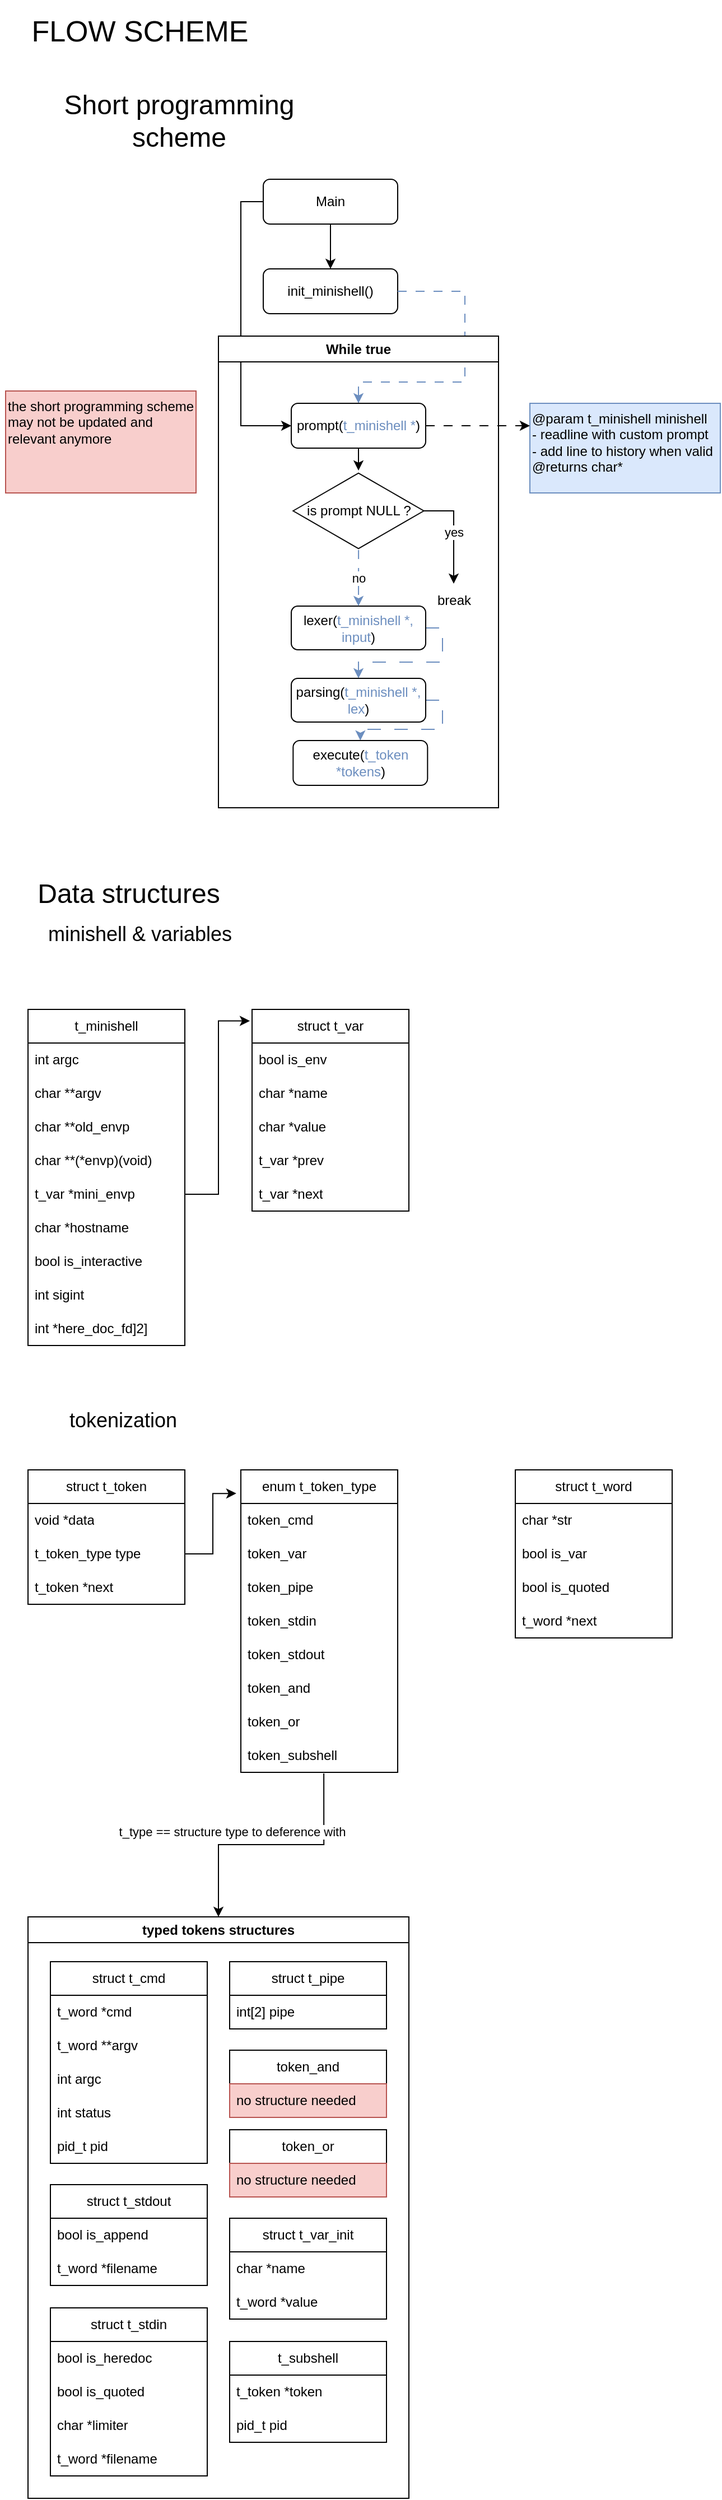 <mxfile compressed="true" version="24.3.1" type="github"><diagram id="C5RBs43oDa-KdzZeNtuy" name="Page-1"><mxGraphModel dx="2026" dy="1111" grid="1" gridSize="10" guides="1" tooltips="1" connect="1" arrows="1" fold="1" page="1" pageScale="1" pageWidth="827" pageHeight="1169" math="0" shadow="0"><root><mxCell id="WIyWlLk6GJQsqaUBKTNV-0"/><mxCell id="WIyWlLk6GJQsqaUBKTNV-1" parent="WIyWlLk6GJQsqaUBKTNV-0"/><mxCell id="8lIrnG6Qchuyu_sO5e7m-0" style="edgeStyle=orthogonalEdgeStyle;rounded=0;orthogonalLoop=1;jettySize=auto;html=1;entryX=0.5;entryY=0;entryDx=0;entryDy=0;" parent="WIyWlLk6GJQsqaUBKTNV-1" source="8lIrnG6Qchuyu_sO5e7m-2" target="8lIrnG6Qchuyu_sO5e7m-3" edge="1"><mxGeometry relative="1" as="geometry"/></mxCell><mxCell id="8lIrnG6Qchuyu_sO5e7m-1" style="edgeStyle=orthogonalEdgeStyle;rounded=0;orthogonalLoop=1;jettySize=auto;html=1;entryX=0;entryY=0.5;entryDx=0;entryDy=0;" parent="WIyWlLk6GJQsqaUBKTNV-1" source="8lIrnG6Qchuyu_sO5e7m-2" target="8lIrnG6Qchuyu_sO5e7m-8" edge="1"><mxGeometry relative="1" as="geometry"><Array as="points"><mxPoint x="230" y="200"/><mxPoint x="230" y="400"/></Array></mxGeometry></mxCell><mxCell id="8lIrnG6Qchuyu_sO5e7m-2" value="Main" style="rounded=1;whiteSpace=wrap;html=1;fontSize=12;glass=0;strokeWidth=1;shadow=0;" parent="WIyWlLk6GJQsqaUBKTNV-1" vertex="1"><mxGeometry x="250" y="180" width="120" height="40" as="geometry"/></mxCell><mxCell id="8lIrnG6Qchuyu_sO5e7m-3" value="init_minishell()" style="rounded=1;whiteSpace=wrap;html=1;fontSize=12;glass=0;strokeWidth=1;shadow=0;" parent="WIyWlLk6GJQsqaUBKTNV-1" vertex="1"><mxGeometry x="250" y="260" width="120" height="40" as="geometry"/></mxCell><mxCell id="8lIrnG6Qchuyu_sO5e7m-4" style="edgeStyle=orthogonalEdgeStyle;rounded=0;orthogonalLoop=1;jettySize=auto;html=1;entryX=0.5;entryY=0;entryDx=0;entryDy=0;dashed=1;dashPattern=8 8;fillColor=#dae8fc;strokeColor=#6c8ebf;exitX=1;exitY=0.5;exitDx=0;exitDy=0;" parent="WIyWlLk6GJQsqaUBKTNV-1" source="8lIrnG6Qchuyu_sO5e7m-3" target="8lIrnG6Qchuyu_sO5e7m-8" edge="1"><mxGeometry relative="1" as="geometry"><Array as="points"><mxPoint x="430" y="280"/><mxPoint x="430" y="361"/><mxPoint x="335" y="361"/></Array><mxPoint x="490" y="320" as="sourcePoint"/></mxGeometry></mxCell><mxCell id="8lIrnG6Qchuyu_sO5e7m-5" value="&lt;div&gt;@param t_minishell minishell&lt;/div&gt;- readline with custom prompt&lt;div&gt;- add line to history when valid&lt;/div&gt;&lt;div&gt;@returns char*&lt;/div&gt;" style="rounded=0;whiteSpace=wrap;html=1;fillColor=#DAE8FC;strokeColor=#6c8ebf;verticalAlign=top;align=left;" parent="WIyWlLk6GJQsqaUBKTNV-1" vertex="1"><mxGeometry x="488" y="380" width="170" height="80" as="geometry"/></mxCell><mxCell id="8lIrnG6Qchuyu_sO5e7m-6" value="While true" style="swimlane;whiteSpace=wrap;html=1;" parent="WIyWlLk6GJQsqaUBKTNV-1" vertex="1"><mxGeometry x="210" y="320" width="250" height="421" as="geometry"/></mxCell><mxCell id="8lIrnG6Qchuyu_sO5e7m-8" value="prompt(&lt;font color=&quot;#6c8ebf&quot;&gt;t_minishell *&lt;/font&gt;)" style="rounded=1;whiteSpace=wrap;html=1;fontSize=12;glass=0;strokeWidth=1;shadow=0;" parent="8lIrnG6Qchuyu_sO5e7m-6" vertex="1"><mxGeometry x="65" y="60" width="120" height="40" as="geometry"/></mxCell><mxCell id="rGDf7lDJS4Gd0N-bhpG--23" style="edgeStyle=orthogonalEdgeStyle;rounded=0;orthogonalLoop=1;jettySize=auto;html=1;dashed=1;dashPattern=12 12;fillColor=#dae8fc;strokeColor=#6c8ebf;" parent="8lIrnG6Qchuyu_sO5e7m-6" source="AyVhToMz0wR1LevZpcEw-3" target="AyVhToMz0wR1LevZpcEw-4" edge="1"><mxGeometry relative="1" as="geometry"><Array as="points"><mxPoint x="200" y="261"/><mxPoint x="200" y="291"/><mxPoint x="125" y="291"/></Array></mxGeometry></mxCell><mxCell id="AyVhToMz0wR1LevZpcEw-3" value="lexer(&lt;font color=&quot;#6c8ebf&quot;&gt;t_minishell *, input&lt;/font&gt;)" style="rounded=1;whiteSpace=wrap;html=1;fontSize=12;glass=0;strokeWidth=1;shadow=0;" parent="8lIrnG6Qchuyu_sO5e7m-6" vertex="1"><mxGeometry x="65" y="241" width="120" height="39" as="geometry"/></mxCell><mxCell id="rGDf7lDJS4Gd0N-bhpG--24" style="edgeStyle=orthogonalEdgeStyle;rounded=0;orthogonalLoop=1;jettySize=auto;html=1;entryX=0.5;entryY=0;entryDx=0;entryDy=0;fillColor=#dae8fc;strokeColor=#6c8ebf;dashed=1;dashPattern=12 12;" parent="8lIrnG6Qchuyu_sO5e7m-6" source="AyVhToMz0wR1LevZpcEw-4" target="rGDf7lDJS4Gd0N-bhpG--20" edge="1"><mxGeometry relative="1" as="geometry"><Array as="points"><mxPoint x="200" y="325"/><mxPoint x="200" y="351"/><mxPoint x="127" y="351"/></Array></mxGeometry></mxCell><mxCell id="AyVhToMz0wR1LevZpcEw-4" value="parsing(&lt;font color=&quot;#6c8ebf&quot;&gt;t_minishell *, lex&lt;/font&gt;)" style="rounded=1;whiteSpace=wrap;html=1;fontSize=12;glass=0;strokeWidth=1;shadow=0;" parent="8lIrnG6Qchuyu_sO5e7m-6" vertex="1"><mxGeometry x="65" y="305.5" width="120" height="39" as="geometry"/></mxCell><mxCell id="AyVhToMz0wR1LevZpcEw-17" value="no" style="edgeStyle=orthogonalEdgeStyle;rounded=0;orthogonalLoop=1;jettySize=auto;html=1;entryX=0.5;entryY=0;entryDx=0;entryDy=0;fillColor=#dae8fc;strokeColor=#6c8ebf;dashed=1;dashPattern=8 8;" parent="8lIrnG6Qchuyu_sO5e7m-6" source="8lIrnG6Qchuyu_sO5e7m-10" target="AyVhToMz0wR1LevZpcEw-3" edge="1"><mxGeometry relative="1" as="geometry"/></mxCell><mxCell id="AyVhToMz0wR1LevZpcEw-20" value="yes" style="edgeStyle=orthogonalEdgeStyle;rounded=0;orthogonalLoop=1;jettySize=auto;html=1;" parent="8lIrnG6Qchuyu_sO5e7m-6" source="8lIrnG6Qchuyu_sO5e7m-10" target="AyVhToMz0wR1LevZpcEw-15" edge="1"><mxGeometry relative="1" as="geometry"/></mxCell><mxCell id="8lIrnG6Qchuyu_sO5e7m-10" value="is prompt NULL ?" style="html=1;whiteSpace=wrap;aspect=fixed;shape=isoRectangle;" parent="8lIrnG6Qchuyu_sO5e7m-6" vertex="1"><mxGeometry x="66.66" y="121" width="116.67" height="70" as="geometry"/></mxCell><mxCell id="AyVhToMz0wR1LevZpcEw-13" style="edgeStyle=orthogonalEdgeStyle;rounded=0;orthogonalLoop=1;jettySize=auto;html=1;entryX=0.504;entryY=-0.021;entryDx=0;entryDy=0;entryPerimeter=0;" parent="8lIrnG6Qchuyu_sO5e7m-6" source="8lIrnG6Qchuyu_sO5e7m-8" target="8lIrnG6Qchuyu_sO5e7m-10" edge="1"><mxGeometry relative="1" as="geometry"/></mxCell><mxCell id="AyVhToMz0wR1LevZpcEw-15" value="break" style="text;html=1;align=center;verticalAlign=middle;resizable=0;points=[];autosize=1;strokeColor=none;fillColor=none;" parent="8lIrnG6Qchuyu_sO5e7m-6" vertex="1"><mxGeometry x="185" y="221" width="50" height="30" as="geometry"/></mxCell><mxCell id="rGDf7lDJS4Gd0N-bhpG--20" value="execute(&lt;font color=&quot;#6c8ebf&quot;&gt;t_token *tokens&lt;/font&gt;)" style="rounded=1;whiteSpace=wrap;html=1;fontSize=12;glass=0;strokeWidth=1;shadow=0;" parent="8lIrnG6Qchuyu_sO5e7m-6" vertex="1"><mxGeometry x="66.66" y="361" width="120" height="40" as="geometry"/></mxCell><mxCell id="8lIrnG6Qchuyu_sO5e7m-12" style="edgeStyle=orthogonalEdgeStyle;rounded=0;orthogonalLoop=1;jettySize=auto;html=1;entryX=0;entryY=0.25;entryDx=0;entryDy=0;dashed=1;dashPattern=8 8;" parent="WIyWlLk6GJQsqaUBKTNV-1" source="8lIrnG6Qchuyu_sO5e7m-8" target="8lIrnG6Qchuyu_sO5e7m-5" edge="1"><mxGeometry relative="1" as="geometry"/></mxCell><mxCell id="8lIrnG6Qchuyu_sO5e7m-14" value="struct t_token" style="swimlane;fontStyle=0;childLayout=stackLayout;horizontal=1;startSize=30;horizontalStack=0;resizeParent=1;resizeParentMax=0;resizeLast=0;collapsible=1;marginBottom=0;whiteSpace=wrap;html=1;" parent="WIyWlLk6GJQsqaUBKTNV-1" vertex="1"><mxGeometry x="40" y="1332" width="140" height="120" as="geometry"/></mxCell><mxCell id="8lIrnG6Qchuyu_sO5e7m-15" value="void *data" style="text;strokeColor=none;fillColor=none;align=left;verticalAlign=middle;spacingLeft=4;spacingRight=4;overflow=hidden;points=[[0,0.5],[1,0.5]];portConstraint=eastwest;rotatable=0;whiteSpace=wrap;html=1;" parent="8lIrnG6Qchuyu_sO5e7m-14" vertex="1"><mxGeometry y="30" width="140" height="30" as="geometry"/></mxCell><mxCell id="8lIrnG6Qchuyu_sO5e7m-16" value="t_token_type type" style="text;strokeColor=none;fillColor=none;align=left;verticalAlign=middle;spacingLeft=4;spacingRight=4;overflow=hidden;points=[[0,0.5],[1,0.5]];portConstraint=eastwest;rotatable=0;whiteSpace=wrap;html=1;" parent="8lIrnG6Qchuyu_sO5e7m-14" vertex="1"><mxGeometry y="60" width="140" height="30" as="geometry"/></mxCell><mxCell id="8lIrnG6Qchuyu_sO5e7m-18" value="t_token *next" style="text;strokeColor=none;fillColor=none;align=left;verticalAlign=middle;spacingLeft=4;spacingRight=4;overflow=hidden;points=[[0,0.5],[1,0.5]];portConstraint=eastwest;rotatable=0;whiteSpace=wrap;html=1;" parent="8lIrnG6Qchuyu_sO5e7m-14" vertex="1"><mxGeometry y="90" width="140" height="30" as="geometry"/></mxCell><mxCell id="8lIrnG6Qchuyu_sO5e7m-19" value="t_type == structure type to deference with" style="edgeStyle=orthogonalEdgeStyle;rounded=0;orthogonalLoop=1;jettySize=auto;html=1;entryX=0.5;entryY=0;entryDx=0;entryDy=0;exitX=0.529;exitY=1.033;exitDx=0;exitDy=0;exitPerimeter=0;" parent="WIyWlLk6GJQsqaUBKTNV-1" source="8lIrnG6Qchuyu_sO5e7m-28" target="8lIrnG6Qchuyu_sO5e7m-30" edge="1"><mxGeometry x="0.316" y="-12" relative="1" as="geometry"><mxPoint x="348" y="1641" as="sourcePoint"/><mxPoint as="offset"/></mxGeometry></mxCell><mxCell id="8lIrnG6Qchuyu_sO5e7m-20" value="enum t_token_type" style="swimlane;fontStyle=0;childLayout=stackLayout;horizontal=1;startSize=30;horizontalStack=0;resizeParent=1;resizeParentMax=0;resizeLast=0;collapsible=1;marginBottom=0;whiteSpace=wrap;html=1;" parent="WIyWlLk6GJQsqaUBKTNV-1" vertex="1"><mxGeometry x="230" y="1332" width="140" height="270" as="geometry"/></mxCell><mxCell id="8lIrnG6Qchuyu_sO5e7m-21" value="token_cmd" style="text;strokeColor=none;fillColor=none;align=left;verticalAlign=middle;spacingLeft=4;spacingRight=4;overflow=hidden;points=[[0,0.5],[1,0.5]];portConstraint=eastwest;rotatable=0;whiteSpace=wrap;html=1;" parent="8lIrnG6Qchuyu_sO5e7m-20" vertex="1"><mxGeometry y="30" width="140" height="30" as="geometry"/></mxCell><mxCell id="8lIrnG6Qchuyu_sO5e7m-92" value="token_var" style="text;strokeColor=none;fillColor=none;align=left;verticalAlign=middle;spacingLeft=4;spacingRight=4;overflow=hidden;points=[[0,0.5],[1,0.5]];portConstraint=eastwest;rotatable=0;whiteSpace=wrap;html=1;" parent="8lIrnG6Qchuyu_sO5e7m-20" vertex="1"><mxGeometry y="60" width="140" height="30" as="geometry"/></mxCell><mxCell id="8lIrnG6Qchuyu_sO5e7m-23" value="token_pipe" style="text;strokeColor=none;fillColor=none;align=left;verticalAlign=middle;spacingLeft=4;spacingRight=4;overflow=hidden;points=[[0,0.5],[1,0.5]];portConstraint=eastwest;rotatable=0;whiteSpace=wrap;html=1;" parent="8lIrnG6Qchuyu_sO5e7m-20" vertex="1"><mxGeometry y="90" width="140" height="30" as="geometry"/></mxCell><mxCell id="8lIrnG6Qchuyu_sO5e7m-24" value="token_stdin" style="text;strokeColor=none;fillColor=none;align=left;verticalAlign=middle;spacingLeft=4;spacingRight=4;overflow=hidden;points=[[0,0.5],[1,0.5]];portConstraint=eastwest;rotatable=0;whiteSpace=wrap;html=1;" parent="8lIrnG6Qchuyu_sO5e7m-20" vertex="1"><mxGeometry y="120" width="140" height="30" as="geometry"/></mxCell><mxCell id="8lIrnG6Qchuyu_sO5e7m-25" value="token_stdout" style="text;strokeColor=none;fillColor=none;align=left;verticalAlign=middle;spacingLeft=4;spacingRight=4;overflow=hidden;points=[[0,0.5],[1,0.5]];portConstraint=eastwest;rotatable=0;whiteSpace=wrap;html=1;" parent="8lIrnG6Qchuyu_sO5e7m-20" vertex="1"><mxGeometry y="150" width="140" height="30" as="geometry"/></mxCell><mxCell id="8lIrnG6Qchuyu_sO5e7m-26" value="token_and" style="text;strokeColor=none;fillColor=none;align=left;verticalAlign=middle;spacingLeft=4;spacingRight=4;overflow=hidden;points=[[0,0.5],[1,0.5]];portConstraint=eastwest;rotatable=0;whiteSpace=wrap;html=1;" parent="8lIrnG6Qchuyu_sO5e7m-20" vertex="1"><mxGeometry y="180" width="140" height="30" as="geometry"/></mxCell><mxCell id="8lIrnG6Qchuyu_sO5e7m-27" value="token_or" style="text;strokeColor=none;fillColor=none;align=left;verticalAlign=middle;spacingLeft=4;spacingRight=4;overflow=hidden;points=[[0,0.5],[1,0.5]];portConstraint=eastwest;rotatable=0;whiteSpace=wrap;html=1;" parent="8lIrnG6Qchuyu_sO5e7m-20" vertex="1"><mxGeometry y="210" width="140" height="30" as="geometry"/></mxCell><mxCell id="8lIrnG6Qchuyu_sO5e7m-28" value="token_subshell" style="text;strokeColor=none;fillColor=none;align=left;verticalAlign=middle;spacingLeft=4;spacingRight=4;overflow=hidden;points=[[0,0.5],[1,0.5]];portConstraint=eastwest;rotatable=0;whiteSpace=wrap;html=1;" parent="8lIrnG6Qchuyu_sO5e7m-20" vertex="1"><mxGeometry y="240" width="140" height="30" as="geometry"/></mxCell><mxCell id="8lIrnG6Qchuyu_sO5e7m-29" value="" style="endArrow=classic;html=1;rounded=0;entryX=-0.029;entryY=0.078;entryDx=0;entryDy=0;entryPerimeter=0;exitX=1;exitY=0.5;exitDx=0;exitDy=0;edgeStyle=orthogonalEdgeStyle;" parent="WIyWlLk6GJQsqaUBKTNV-1" source="8lIrnG6Qchuyu_sO5e7m-16" target="8lIrnG6Qchuyu_sO5e7m-20" edge="1"><mxGeometry width="50" height="50" relative="1" as="geometry"><mxPoint x="620" y="1492" as="sourcePoint"/><mxPoint x="670" y="1442" as="targetPoint"/></mxGeometry></mxCell><mxCell id="8lIrnG6Qchuyu_sO5e7m-30" value="typed tokens structures" style="swimlane;whiteSpace=wrap;html=1;" parent="WIyWlLk6GJQsqaUBKTNV-1" vertex="1"><mxGeometry x="40" y="1731" width="340" height="519" as="geometry"/></mxCell><mxCell id="8lIrnG6Qchuyu_sO5e7m-31" value="struct t_cmd" style="swimlane;fontStyle=0;childLayout=stackLayout;horizontal=1;startSize=30;horizontalStack=0;resizeParent=1;resizeParentMax=0;resizeLast=0;collapsible=1;marginBottom=0;whiteSpace=wrap;html=1;" parent="8lIrnG6Qchuyu_sO5e7m-30" vertex="1"><mxGeometry x="20" y="40" width="140" height="180" as="geometry"/></mxCell><mxCell id="8lIrnG6Qchuyu_sO5e7m-32" value="t_word *cmd" style="text;strokeColor=none;fillColor=none;align=left;verticalAlign=middle;spacingLeft=4;spacingRight=4;overflow=hidden;points=[[0,0.5],[1,0.5]];portConstraint=eastwest;rotatable=0;whiteSpace=wrap;html=1;" parent="8lIrnG6Qchuyu_sO5e7m-31" vertex="1"><mxGeometry y="30" width="140" height="30" as="geometry"/></mxCell><mxCell id="8lIrnG6Qchuyu_sO5e7m-33" value="t_word **argv" style="text;strokeColor=none;fillColor=none;align=left;verticalAlign=middle;spacingLeft=4;spacingRight=4;overflow=hidden;points=[[0,0.5],[1,0.5]];portConstraint=eastwest;rotatable=0;whiteSpace=wrap;html=1;" parent="8lIrnG6Qchuyu_sO5e7m-31" vertex="1"><mxGeometry y="60" width="140" height="30" as="geometry"/></mxCell><mxCell id="8lIrnG6Qchuyu_sO5e7m-34" value="int argc" style="text;strokeColor=none;fillColor=none;align=left;verticalAlign=middle;spacingLeft=4;spacingRight=4;overflow=hidden;points=[[0,0.5],[1,0.5]];portConstraint=eastwest;rotatable=0;whiteSpace=wrap;html=1;" parent="8lIrnG6Qchuyu_sO5e7m-31" vertex="1"><mxGeometry y="90" width="140" height="30" as="geometry"/></mxCell><mxCell id="D7vHipEvcpCCLSd-vNTo-5" value="int status" style="text;strokeColor=none;fillColor=none;align=left;verticalAlign=middle;spacingLeft=4;spacingRight=4;overflow=hidden;points=[[0,0.5],[1,0.5]];portConstraint=eastwest;rotatable=0;whiteSpace=wrap;html=1;" vertex="1" parent="8lIrnG6Qchuyu_sO5e7m-31"><mxGeometry y="120" width="140" height="30" as="geometry"/></mxCell><mxCell id="8lIrnG6Qchuyu_sO5e7m-35" value="pid_t pid" style="text;strokeColor=none;fillColor=none;align=left;verticalAlign=middle;spacingLeft=4;spacingRight=4;overflow=hidden;points=[[0,0.5],[1,0.5]];portConstraint=eastwest;rotatable=0;whiteSpace=wrap;html=1;" parent="8lIrnG6Qchuyu_sO5e7m-31" vertex="1"><mxGeometry y="150" width="140" height="30" as="geometry"/></mxCell><mxCell id="8lIrnG6Qchuyu_sO5e7m-43" value="struct t_stdout" style="swimlane;fontStyle=0;childLayout=stackLayout;horizontal=1;startSize=30;horizontalStack=0;resizeParent=1;resizeParentMax=0;resizeLast=0;collapsible=1;marginBottom=0;whiteSpace=wrap;html=1;" parent="8lIrnG6Qchuyu_sO5e7m-30" vertex="1"><mxGeometry x="20" y="239" width="140" height="90" as="geometry"/></mxCell><mxCell id="8lIrnG6Qchuyu_sO5e7m-44" value="bool is_append" style="text;strokeColor=none;fillColor=none;align=left;verticalAlign=middle;spacingLeft=4;spacingRight=4;overflow=hidden;points=[[0,0.5],[1,0.5]];portConstraint=eastwest;rotatable=0;whiteSpace=wrap;html=1;" parent="8lIrnG6Qchuyu_sO5e7m-43" vertex="1"><mxGeometry y="30" width="140" height="30" as="geometry"/></mxCell><mxCell id="8lIrnG6Qchuyu_sO5e7m-45" value="t_word *filename" style="text;strokeColor=none;fillColor=none;align=left;verticalAlign=middle;spacingLeft=4;spacingRight=4;overflow=hidden;points=[[0,0.5],[1,0.5]];portConstraint=eastwest;rotatable=0;whiteSpace=wrap;html=1;" parent="8lIrnG6Qchuyu_sO5e7m-43" vertex="1"><mxGeometry y="60" width="140" height="30" as="geometry"/></mxCell><mxCell id="8lIrnG6Qchuyu_sO5e7m-46" value="token_and" style="swimlane;fontStyle=0;childLayout=stackLayout;horizontal=1;startSize=30;horizontalStack=0;resizeParent=1;resizeParentMax=0;resizeLast=0;collapsible=1;marginBottom=0;whiteSpace=wrap;html=1;" parent="8lIrnG6Qchuyu_sO5e7m-30" vertex="1"><mxGeometry x="180" y="119" width="140" height="60" as="geometry"/></mxCell><mxCell id="8lIrnG6Qchuyu_sO5e7m-47" value="no structure needed" style="text;strokeColor=#b85450;fillColor=#f8cecc;align=left;verticalAlign=middle;spacingLeft=4;spacingRight=4;overflow=hidden;points=[[0,0.5],[1,0.5]];portConstraint=eastwest;rotatable=0;whiteSpace=wrap;html=1;" parent="8lIrnG6Qchuyu_sO5e7m-46" vertex="1"><mxGeometry y="30" width="140" height="30" as="geometry"/></mxCell><mxCell id="8lIrnG6Qchuyu_sO5e7m-48" value="token_or" style="swimlane;fontStyle=0;childLayout=stackLayout;horizontal=1;startSize=30;horizontalStack=0;resizeParent=1;resizeParentMax=0;resizeLast=0;collapsible=1;marginBottom=0;whiteSpace=wrap;html=1;" parent="8lIrnG6Qchuyu_sO5e7m-30" vertex="1"><mxGeometry x="180" y="190" width="140" height="60" as="geometry"/></mxCell><mxCell id="8lIrnG6Qchuyu_sO5e7m-49" value="no structure needed" style="text;strokeColor=#b85450;fillColor=#f8cecc;align=left;verticalAlign=middle;spacingLeft=4;spacingRight=4;overflow=hidden;points=[[0,0.5],[1,0.5]];portConstraint=eastwest;rotatable=0;whiteSpace=wrap;html=1;" parent="8lIrnG6Qchuyu_sO5e7m-48" vertex="1"><mxGeometry y="30" width="140" height="30" as="geometry"/></mxCell><mxCell id="8lIrnG6Qchuyu_sO5e7m-50" value="struct t_stdin" style="swimlane;fontStyle=0;childLayout=stackLayout;horizontal=1;startSize=30;horizontalStack=0;resizeParent=1;resizeParentMax=0;resizeLast=0;collapsible=1;marginBottom=0;whiteSpace=wrap;html=1;" parent="8lIrnG6Qchuyu_sO5e7m-30" vertex="1"><mxGeometry x="20" y="349" width="140" height="150" as="geometry"/></mxCell><mxCell id="8lIrnG6Qchuyu_sO5e7m-51" value="bool is_heredoc" style="text;strokeColor=none;fillColor=none;align=left;verticalAlign=middle;spacingLeft=4;spacingRight=4;overflow=hidden;points=[[0,0.5],[1,0.5]];portConstraint=eastwest;rotatable=0;whiteSpace=wrap;html=1;" parent="8lIrnG6Qchuyu_sO5e7m-50" vertex="1"><mxGeometry y="30" width="140" height="30" as="geometry"/></mxCell><mxCell id="fFhHTEba7XSQ9g2uZL4d-12" value="bool is_quoted" style="text;strokeColor=none;fillColor=none;align=left;verticalAlign=middle;spacingLeft=4;spacingRight=4;overflow=hidden;points=[[0,0.5],[1,0.5]];portConstraint=eastwest;rotatable=0;whiteSpace=wrap;html=1;" parent="8lIrnG6Qchuyu_sO5e7m-50" vertex="1"><mxGeometry y="60" width="140" height="30" as="geometry"/></mxCell><mxCell id="8lIrnG6Qchuyu_sO5e7m-52" value="char *limiter" style="text;strokeColor=none;fillColor=none;align=left;verticalAlign=middle;spacingLeft=4;spacingRight=4;overflow=hidden;points=[[0,0.5],[1,0.5]];portConstraint=eastwest;rotatable=0;whiteSpace=wrap;html=1;" parent="8lIrnG6Qchuyu_sO5e7m-50" vertex="1"><mxGeometry y="90" width="140" height="30" as="geometry"/></mxCell><mxCell id="8lIrnG6Qchuyu_sO5e7m-53" value="t_word *filename" style="text;strokeColor=none;fillColor=none;align=left;verticalAlign=middle;spacingLeft=4;spacingRight=4;overflow=hidden;points=[[0,0.5],[1,0.5]];portConstraint=eastwest;rotatable=0;whiteSpace=wrap;html=1;" parent="8lIrnG6Qchuyu_sO5e7m-50" vertex="1"><mxGeometry y="120" width="140" height="30" as="geometry"/></mxCell><mxCell id="wrCMVqzuMTDkMcgSlT16-20" value="struct t_pipe" style="swimlane;fontStyle=0;childLayout=stackLayout;horizontal=1;startSize=30;horizontalStack=0;resizeParent=1;resizeParentMax=0;resizeLast=0;collapsible=1;marginBottom=0;whiteSpace=wrap;html=1;" parent="8lIrnG6Qchuyu_sO5e7m-30" vertex="1"><mxGeometry x="180" y="40" width="140" height="60" as="geometry"/></mxCell><mxCell id="wrCMVqzuMTDkMcgSlT16-21" value="int[2] pipe" style="text;strokeColor=none;fillColor=none;align=left;verticalAlign=middle;spacingLeft=4;spacingRight=4;overflow=hidden;points=[[0,0.5],[1,0.5]];portConstraint=eastwest;rotatable=0;whiteSpace=wrap;html=1;" parent="wrCMVqzuMTDkMcgSlT16-20" vertex="1"><mxGeometry y="30" width="140" height="30" as="geometry"/></mxCell><mxCell id="HIDNJGVUcUhhCjAjnqJN-5" value="struct t_var_init" style="swimlane;fontStyle=0;childLayout=stackLayout;horizontal=1;startSize=30;horizontalStack=0;resizeParent=1;resizeParentMax=0;resizeLast=0;collapsible=1;marginBottom=0;whiteSpace=wrap;html=1;" parent="8lIrnG6Qchuyu_sO5e7m-30" vertex="1"><mxGeometry x="180" y="269" width="140" height="90" as="geometry"/></mxCell><mxCell id="HIDNJGVUcUhhCjAjnqJN-7" value="char *name" style="text;strokeColor=none;fillColor=none;align=left;verticalAlign=middle;spacingLeft=4;spacingRight=4;overflow=hidden;points=[[0,0.5],[1,0.5]];portConstraint=eastwest;rotatable=0;whiteSpace=wrap;html=1;" parent="HIDNJGVUcUhhCjAjnqJN-5" vertex="1"><mxGeometry y="30" width="140" height="30" as="geometry"/></mxCell><mxCell id="HIDNJGVUcUhhCjAjnqJN-8" value="t_word *value" style="text;strokeColor=none;fillColor=none;align=left;verticalAlign=middle;spacingLeft=4;spacingRight=4;overflow=hidden;points=[[0,0.5],[1,0.5]];portConstraint=eastwest;rotatable=0;whiteSpace=wrap;html=1;" parent="HIDNJGVUcUhhCjAjnqJN-5" vertex="1"><mxGeometry y="60" width="140" height="30" as="geometry"/></mxCell><mxCell id="fFhHTEba7XSQ9g2uZL4d-5" value="t_subshell" style="swimlane;fontStyle=0;childLayout=stackLayout;horizontal=1;startSize=30;horizontalStack=0;resizeParent=1;resizeParentMax=0;resizeLast=0;collapsible=1;marginBottom=0;whiteSpace=wrap;html=1;" parent="8lIrnG6Qchuyu_sO5e7m-30" vertex="1"><mxGeometry x="180" y="379" width="140" height="90" as="geometry"/></mxCell><mxCell id="fFhHTEba7XSQ9g2uZL4d-7" value="t_token *token" style="text;align=left;verticalAlign=middle;spacingLeft=4;spacingRight=4;overflow=hidden;points=[[0,0.5],[1,0.5]];portConstraint=eastwest;rotatable=0;whiteSpace=wrap;html=1;" parent="fFhHTEba7XSQ9g2uZL4d-5" vertex="1"><mxGeometry y="30" width="140" height="30" as="geometry"/></mxCell><mxCell id="fFhHTEba7XSQ9g2uZL4d-8" value="pid_t pid" style="text;strokeColor=none;fillColor=none;align=left;verticalAlign=middle;spacingLeft=4;spacingRight=4;overflow=hidden;points=[[0,0.5],[1,0.5]];portConstraint=eastwest;rotatable=0;whiteSpace=wrap;html=1;" parent="fFhHTEba7XSQ9g2uZL4d-5" vertex="1"><mxGeometry y="60" width="140" height="30" as="geometry"/></mxCell><mxCell id="8lIrnG6Qchuyu_sO5e7m-63" value="Data structures" style="text;html=1;align=center;verticalAlign=middle;whiteSpace=wrap;rounded=0;fontSize=24;" parent="WIyWlLk6GJQsqaUBKTNV-1" vertex="1"><mxGeometry x="40" y="790" width="180" height="55" as="geometry"/></mxCell><mxCell id="8lIrnG6Qchuyu_sO5e7m-66" value="Short programming scheme" style="text;html=1;align=center;verticalAlign=middle;whiteSpace=wrap;rounded=0;fontSize=24;" parent="WIyWlLk6GJQsqaUBKTNV-1" vertex="1"><mxGeometry x="50" y="100" width="250" height="55" as="geometry"/></mxCell><mxCell id="8lIrnG6Qchuyu_sO5e7m-76" value="t_minishell" style="swimlane;fontStyle=0;childLayout=stackLayout;horizontal=1;startSize=30;horizontalStack=0;resizeParent=1;resizeParentMax=0;resizeLast=0;collapsible=1;marginBottom=0;whiteSpace=wrap;html=1;" parent="WIyWlLk6GJQsqaUBKTNV-1" vertex="1"><mxGeometry x="40" y="921" width="140" height="300" as="geometry"/></mxCell><mxCell id="8lIrnG6Qchuyu_sO5e7m-77" value="int argc" style="text;strokeColor=none;fillColor=none;align=left;verticalAlign=middle;spacingLeft=4;spacingRight=4;overflow=hidden;points=[[0,0.5],[1,0.5]];portConstraint=eastwest;rotatable=0;whiteSpace=wrap;html=1;" parent="8lIrnG6Qchuyu_sO5e7m-76" vertex="1"><mxGeometry y="30" width="140" height="30" as="geometry"/></mxCell><mxCell id="8lIrnG6Qchuyu_sO5e7m-78" value="char **argv" style="text;strokeColor=none;fillColor=none;align=left;verticalAlign=middle;spacingLeft=4;spacingRight=4;overflow=hidden;points=[[0,0.5],[1,0.5]];portConstraint=eastwest;rotatable=0;whiteSpace=wrap;html=1;" parent="8lIrnG6Qchuyu_sO5e7m-76" vertex="1"><mxGeometry y="60" width="140" height="30" as="geometry"/></mxCell><mxCell id="8lIrnG6Qchuyu_sO5e7m-79" value="char **old_envp" style="text;strokeColor=none;fillColor=none;align=left;verticalAlign=middle;spacingLeft=4;spacingRight=4;overflow=hidden;points=[[0,0.5],[1,0.5]];portConstraint=eastwest;rotatable=0;whiteSpace=wrap;html=1;" parent="8lIrnG6Qchuyu_sO5e7m-76" vertex="1"><mxGeometry y="90" width="140" height="30" as="geometry"/></mxCell><mxCell id="rv6AmjibEWg1m5EaBO0L-8" value="char **(*envp)(void)" style="text;strokeColor=none;fillColor=none;align=left;verticalAlign=middle;spacingLeft=4;spacingRight=4;overflow=hidden;points=[[0,0.5],[1,0.5]];portConstraint=eastwest;rotatable=0;whiteSpace=wrap;html=1;" parent="8lIrnG6Qchuyu_sO5e7m-76" vertex="1"><mxGeometry y="120" width="140" height="30" as="geometry"/></mxCell><mxCell id="8lIrnG6Qchuyu_sO5e7m-80" value="t_var *mini_envp" style="text;strokeColor=none;fillColor=none;align=left;verticalAlign=middle;spacingLeft=4;spacingRight=4;overflow=hidden;points=[[0,0.5],[1,0.5]];portConstraint=eastwest;rotatable=0;whiteSpace=wrap;html=1;" parent="8lIrnG6Qchuyu_sO5e7m-76" vertex="1"><mxGeometry y="150" width="140" height="30" as="geometry"/></mxCell><mxCell id="8lIrnG6Qchuyu_sO5e7m-81" value="char *hostname" style="text;strokeColor=none;fillColor=none;align=left;verticalAlign=middle;spacingLeft=4;spacingRight=4;overflow=hidden;points=[[0,0.5],[1,0.5]];portConstraint=eastwest;rotatable=0;whiteSpace=wrap;html=1;" parent="8lIrnG6Qchuyu_sO5e7m-76" vertex="1"><mxGeometry y="180" width="140" height="30" as="geometry"/></mxCell><mxCell id="9g7GQh8AiE_7vY28FOqA-9" value="bool is_interactive" style="text;strokeColor=none;fillColor=none;align=left;verticalAlign=middle;spacingLeft=4;spacingRight=4;overflow=hidden;points=[[0,0.5],[1,0.5]];portConstraint=eastwest;rotatable=0;whiteSpace=wrap;html=1;" parent="8lIrnG6Qchuyu_sO5e7m-76" vertex="1"><mxGeometry y="210" width="140" height="30" as="geometry"/></mxCell><mxCell id="9g7GQh8AiE_7vY28FOqA-10" value="int sigint" style="text;strokeColor=none;fillColor=none;align=left;verticalAlign=middle;spacingLeft=4;spacingRight=4;overflow=hidden;points=[[0,0.5],[1,0.5]];portConstraint=eastwest;rotatable=0;whiteSpace=wrap;html=1;" parent="8lIrnG6Qchuyu_sO5e7m-76" vertex="1"><mxGeometry y="240" width="140" height="30" as="geometry"/></mxCell><mxCell id="9g7GQh8AiE_7vY28FOqA-11" value="int *here_doc_fd]2]" style="text;strokeColor=none;fillColor=none;align=left;verticalAlign=middle;spacingLeft=4;spacingRight=4;overflow=hidden;points=[[0,0.5],[1,0.5]];portConstraint=eastwest;rotatable=0;whiteSpace=wrap;html=1;" parent="8lIrnG6Qchuyu_sO5e7m-76" vertex="1"><mxGeometry y="270" width="140" height="30" as="geometry"/></mxCell><mxCell id="8lIrnG6Qchuyu_sO5e7m-82" style="edgeStyle=orthogonalEdgeStyle;rounded=0;orthogonalLoop=1;jettySize=auto;html=1;entryX=-0.014;entryY=0.057;entryDx=0;entryDy=0;entryPerimeter=0;" parent="WIyWlLk6GJQsqaUBKTNV-1" source="8lIrnG6Qchuyu_sO5e7m-80" target="8lIrnG6Qchuyu_sO5e7m-86" edge="1"><mxGeometry relative="1" as="geometry"><mxPoint x="243.04" y="934.68" as="targetPoint"/></mxGeometry></mxCell><mxCell id="8lIrnG6Qchuyu_sO5e7m-86" value="struct t_var" style="swimlane;fontStyle=0;childLayout=stackLayout;horizontal=1;startSize=30;horizontalStack=0;resizeParent=1;resizeParentMax=0;resizeLast=0;collapsible=1;marginBottom=0;whiteSpace=wrap;html=1;" parent="WIyWlLk6GJQsqaUBKTNV-1" vertex="1"><mxGeometry x="240" y="921" width="140" height="180" as="geometry"/></mxCell><mxCell id="8lIrnG6Qchuyu_sO5e7m-87" value="bool is_env" style="text;strokeColor=none;fillColor=none;align=left;verticalAlign=middle;spacingLeft=4;spacingRight=4;overflow=hidden;points=[[0,0.5],[1,0.5]];portConstraint=eastwest;rotatable=0;whiteSpace=wrap;html=1;" parent="8lIrnG6Qchuyu_sO5e7m-86" vertex="1"><mxGeometry y="30" width="140" height="30" as="geometry"/></mxCell><mxCell id="8lIrnG6Qchuyu_sO5e7m-88" value="char *name" style="text;strokeColor=none;fillColor=none;align=left;verticalAlign=middle;spacingLeft=4;spacingRight=4;overflow=hidden;points=[[0,0.5],[1,0.5]];portConstraint=eastwest;rotatable=0;whiteSpace=wrap;html=1;" parent="8lIrnG6Qchuyu_sO5e7m-86" vertex="1"><mxGeometry y="60" width="140" height="30" as="geometry"/></mxCell><mxCell id="8lIrnG6Qchuyu_sO5e7m-89" value="char *value" style="text;strokeColor=none;fillColor=none;align=left;verticalAlign=middle;spacingLeft=4;spacingRight=4;overflow=hidden;points=[[0,0.5],[1,0.5]];portConstraint=eastwest;rotatable=0;whiteSpace=wrap;html=1;" parent="8lIrnG6Qchuyu_sO5e7m-86" vertex="1"><mxGeometry y="90" width="140" height="30" as="geometry"/></mxCell><mxCell id="8lIrnG6Qchuyu_sO5e7m-90" value="t_var *prev" style="text;strokeColor=none;fillColor=none;align=left;verticalAlign=middle;spacingLeft=4;spacingRight=4;overflow=hidden;points=[[0,0.5],[1,0.5]];portConstraint=eastwest;rotatable=0;whiteSpace=wrap;html=1;" parent="8lIrnG6Qchuyu_sO5e7m-86" vertex="1"><mxGeometry y="120" width="140" height="30" as="geometry"/></mxCell><mxCell id="8lIrnG6Qchuyu_sO5e7m-91" value="t_var *next" style="text;strokeColor=none;fillColor=none;align=left;verticalAlign=middle;spacingLeft=4;spacingRight=4;overflow=hidden;points=[[0,0.5],[1,0.5]];portConstraint=eastwest;rotatable=0;whiteSpace=wrap;html=1;" parent="8lIrnG6Qchuyu_sO5e7m-86" vertex="1"><mxGeometry y="150" width="140" height="30" as="geometry"/></mxCell><mxCell id="8lIrnG6Qchuyu_sO5e7m-102" value="minishell &amp;amp; variables" style="text;html=1;align=center;verticalAlign=middle;whiteSpace=wrap;rounded=0;fontSize=18;" parent="WIyWlLk6GJQsqaUBKTNV-1" vertex="1"><mxGeometry x="50" y="826" width="180" height="55" as="geometry"/></mxCell><mxCell id="8lIrnG6Qchuyu_sO5e7m-103" value="tokenization" style="text;html=1;align=center;verticalAlign=middle;whiteSpace=wrap;rounded=0;fontSize=18;" parent="WIyWlLk6GJQsqaUBKTNV-1" vertex="1"><mxGeometry x="35" y="1260" width="180" height="55" as="geometry"/></mxCell><mxCell id="0" value="struct t_word" style="swimlane;fontStyle=0;childLayout=stackLayout;horizontal=1;startSize=30;horizontalStack=0;resizeParent=1;resizeParentMax=0;resizeLast=0;collapsible=1;marginBottom=0;whiteSpace=wrap;html=1;" parent="WIyWlLk6GJQsqaUBKTNV-1" vertex="1"><mxGeometry x="475" y="1332" width="140" height="150" as="geometry"/></mxCell><mxCell id="1" value="char *str" style="text;strokeColor=none;fillColor=none;align=left;verticalAlign=middle;spacingLeft=4;spacingRight=4;overflow=hidden;points=[[0,0.5],[1,0.5]];portConstraint=eastwest;rotatable=0;whiteSpace=wrap;html=1;" parent="0" vertex="1"><mxGeometry y="30" width="140" height="30" as="geometry"/></mxCell><mxCell id="5" value="bool is_var" style="text;strokeColor=none;fillColor=none;align=left;verticalAlign=middle;spacingLeft=4;spacingRight=4;overflow=hidden;points=[[0,0.5],[1,0.5]];portConstraint=eastwest;rotatable=0;whiteSpace=wrap;html=1;" parent="0" vertex="1"><mxGeometry y="60" width="140" height="30" as="geometry"/></mxCell><mxCell id="rv6AmjibEWg1m5EaBO0L-11" value="bool is_quoted" style="text;strokeColor=none;fillColor=none;align=left;verticalAlign=middle;spacingLeft=4;spacingRight=4;overflow=hidden;points=[[0,0.5],[1,0.5]];portConstraint=eastwest;rotatable=0;whiteSpace=wrap;html=1;" parent="0" vertex="1"><mxGeometry y="90" width="140" height="30" as="geometry"/></mxCell><mxCell id="4" value="t_word *next" style="text;strokeColor=none;fillColor=none;align=left;verticalAlign=middle;spacingLeft=4;spacingRight=4;overflow=hidden;points=[[0,0.5],[1,0.5]];portConstraint=eastwest;rotatable=0;whiteSpace=wrap;html=1;" parent="0" vertex="1"><mxGeometry y="120" width="140" height="30" as="geometry"/></mxCell><mxCell id="wrCMVqzuMTDkMcgSlT16-23" value="the short programming scheme may not be updated and relevant anymore" style="rounded=0;whiteSpace=wrap;html=1;fillColor=#f8cecc;strokeColor=#b85450;verticalAlign=top;align=left;" parent="WIyWlLk6GJQsqaUBKTNV-1" vertex="1"><mxGeometry x="20" y="369" width="170" height="91" as="geometry"/></mxCell><mxCell id="wrCMVqzuMTDkMcgSlT16-25" value="&lt;font style=&quot;font-size: 26px;&quot;&gt;FLOW SCHEME&lt;/font&gt;" style="text;html=1;align=center;verticalAlign=middle;whiteSpace=wrap;rounded=0;fontSize=24;" parent="WIyWlLk6GJQsqaUBKTNV-1" vertex="1"><mxGeometry x="15" y="20" width="250" height="55" as="geometry"/></mxCell></root></mxGraphModel></diagram></mxfile>